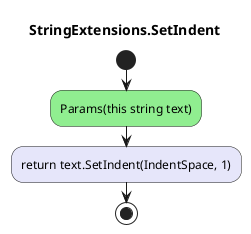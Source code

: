 @startuml StringExtensions.SetIndent
title StringExtensions.SetIndent
start
#LightGreen:Params(this string text);
#Lavender:return text.SetIndent(IndentSpace, 1);
stop
@enduml
